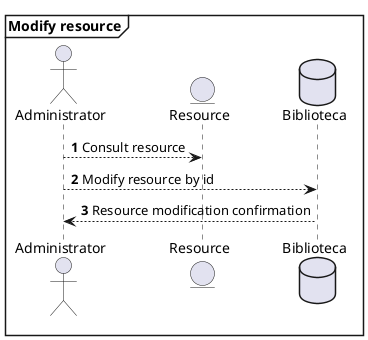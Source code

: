 @startuml
'https://plantuml.com/sequence-diagram

autonumber
mainframe **Modify resource**

actor Administrator
entity Resource
database Biblioteca

Administrator --> Resource: Consult resource
Administrator --> Biblioteca: Modify resource by id
Administrator <-- Biblioteca: Resource modification confirmation

@enduml

/*
actor User
entity Resource
database Biblioteca
actor Administrator
User --> Administrator: Authentication Request
User <-- Administrator: Authentication Response
User --> Administrator: Another authentication Request
Administrator <-- User: another authentication Response
*/